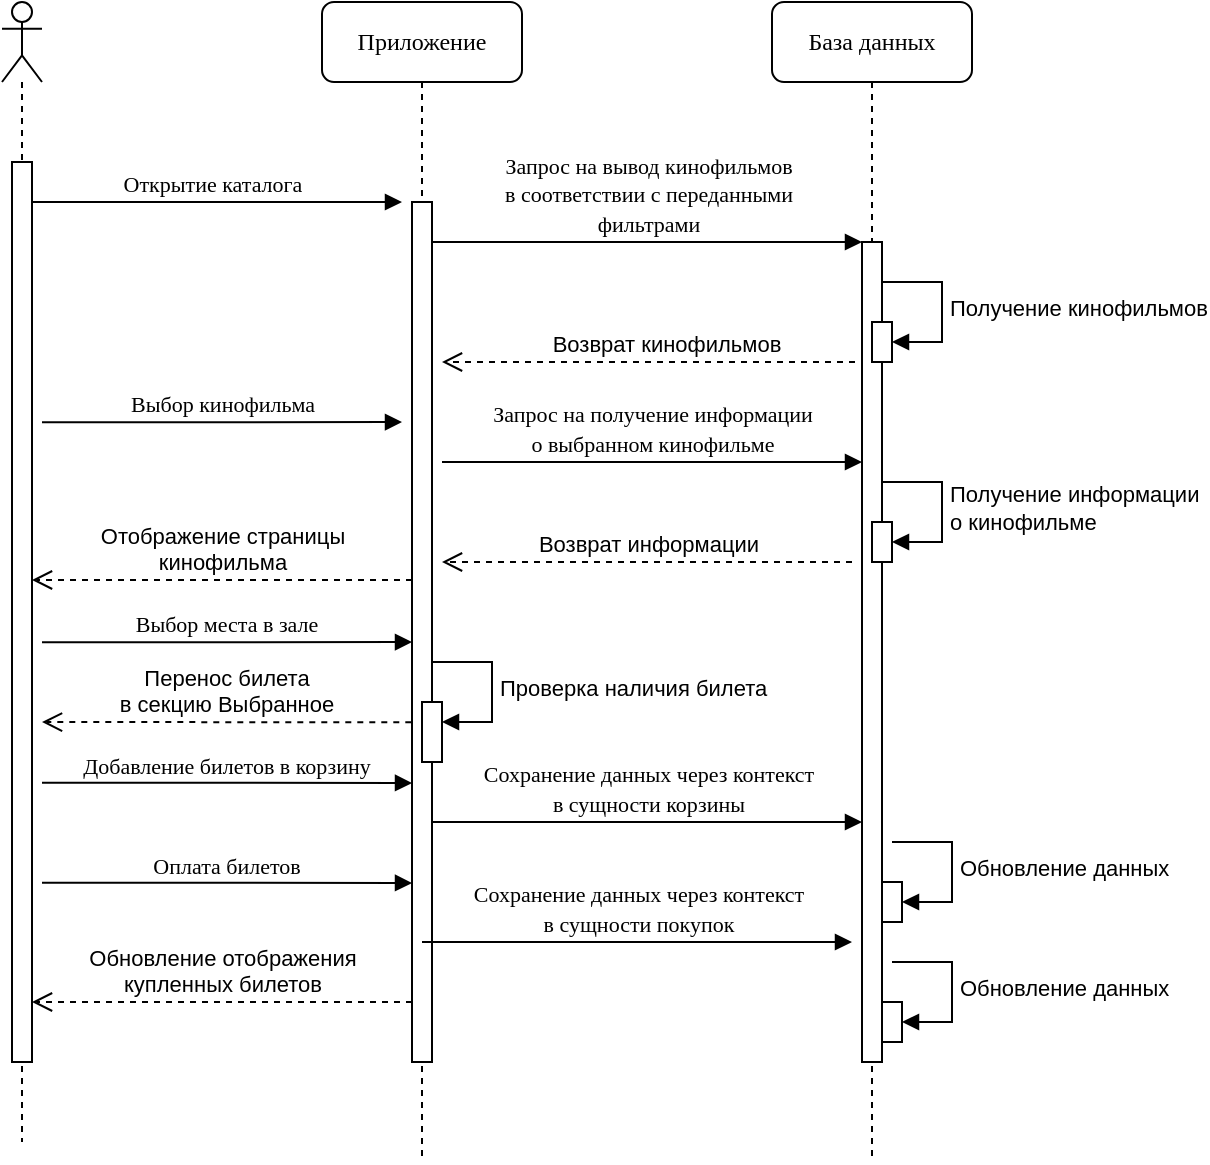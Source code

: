 <mxfile version="25.0.3">
  <diagram name="Page-1" id="13e1069c-82ec-6db2-03f1-153e76fe0fe0">
    <mxGraphModel dx="48" dy="25" grid="1" gridSize="10" guides="1" tooltips="1" connect="1" arrows="1" fold="1" page="1" pageScale="1" pageWidth="1100" pageHeight="850" background="none" math="0" shadow="0">
      <root>
        <mxCell id="0" />
        <mxCell id="1" parent="0" />
        <mxCell id="7baba1c4bc27f4b0-2" value="Приложение" style="shape=umlLifeline;perimeter=lifelinePerimeter;whiteSpace=wrap;html=1;container=1;collapsible=0;recursiveResize=0;outlineConnect=0;rounded=1;shadow=0;comic=0;labelBackgroundColor=none;strokeWidth=1;fontFamily=Verdana;fontSize=12;align=center;" parent="1" vertex="1">
          <mxGeometry x="240" y="80" width="100" height="580" as="geometry" />
        </mxCell>
        <mxCell id="7baba1c4bc27f4b0-10" value="" style="html=1;points=[];perimeter=orthogonalPerimeter;rounded=0;shadow=0;comic=0;labelBackgroundColor=none;strokeWidth=1;fontFamily=Verdana;fontSize=12;align=center;" parent="7baba1c4bc27f4b0-2" vertex="1">
          <mxGeometry x="45" y="100" width="10" height="430" as="geometry" />
        </mxCell>
        <mxCell id="voYhq8gGjPCUMUibBYCb-8" value="Возврат кинофильмов" style="html=1;verticalAlign=bottom;endArrow=open;dashed=1;endSize=8;curved=0;rounded=0;" parent="7baba1c4bc27f4b0-2" edge="1">
          <mxGeometry relative="1" as="geometry">
            <mxPoint x="284.5" y="180" as="sourcePoint" />
            <mxPoint x="60" y="180" as="targetPoint" />
          </mxGeometry>
        </mxCell>
        <mxCell id="voYhq8gGjPCUMUibBYCb-9" value="Отображение страницы&lt;div&gt;кинофильма&lt;/div&gt;" style="html=1;verticalAlign=bottom;endArrow=open;dashed=1;endSize=8;curved=0;rounded=0;" parent="7baba1c4bc27f4b0-2" edge="1">
          <mxGeometry x="0.003" relative="1" as="geometry">
            <mxPoint x="45" y="289" as="sourcePoint" />
            <mxPoint x="-145" y="289" as="targetPoint" />
            <mxPoint as="offset" />
          </mxGeometry>
        </mxCell>
        <mxCell id="voYhq8gGjPCUMUibBYCb-16" value="&lt;font style=&quot;font-size: 11px;&quot;&gt;Выбор места в зале&lt;/font&gt;" style="html=1;verticalAlign=bottom;endArrow=block;labelBackgroundColor=none;fontFamily=Verdana;fontSize=12;edgeStyle=elbowEdgeStyle;elbow=vertical;entryX=-0.011;entryY=0.477;entryDx=0;entryDy=0;entryPerimeter=0;" parent="7baba1c4bc27f4b0-2" edge="1">
          <mxGeometry relative="1" as="geometry">
            <mxPoint x="-140" y="320.17" as="sourcePoint" />
            <mxPoint x="45" y="320" as="targetPoint" />
          </mxGeometry>
        </mxCell>
        <mxCell id="voYhq8gGjPCUMUibBYCb-22" value="&lt;font style=&quot;font-size: 11px;&quot;&gt;Добавление билетов в корзину&lt;/font&gt;" style="html=1;verticalAlign=bottom;endArrow=block;labelBackgroundColor=none;fontFamily=Verdana;fontSize=12;edgeStyle=elbowEdgeStyle;elbow=vertical;entryX=-0.011;entryY=0.477;entryDx=0;entryDy=0;entryPerimeter=0;" parent="7baba1c4bc27f4b0-2" edge="1">
          <mxGeometry relative="1" as="geometry">
            <mxPoint x="-140" y="390.34" as="sourcePoint" />
            <mxPoint x="45" y="390.17" as="targetPoint" />
          </mxGeometry>
        </mxCell>
        <mxCell id="ys7FztA4TdzvWo9HPw_2-4" value="&lt;font style=&quot;font-size: 11px;&quot;&gt;Оплата билетов&lt;/font&gt;" style="html=1;verticalAlign=bottom;endArrow=block;labelBackgroundColor=none;fontFamily=Verdana;fontSize=12;edgeStyle=elbowEdgeStyle;elbow=vertical;entryX=-0.011;entryY=0.477;entryDx=0;entryDy=0;entryPerimeter=0;" edge="1" parent="7baba1c4bc27f4b0-2">
          <mxGeometry relative="1" as="geometry">
            <mxPoint x="-140" y="440.34" as="sourcePoint" />
            <mxPoint x="45" y="440.17" as="targetPoint" />
          </mxGeometry>
        </mxCell>
        <mxCell id="ys7FztA4TdzvWo9HPw_2-8" value="Обновление отображения&lt;div&gt;купленных билетов&lt;/div&gt;" style="html=1;verticalAlign=bottom;endArrow=open;dashed=1;endSize=8;curved=0;rounded=0;" edge="1" parent="7baba1c4bc27f4b0-2">
          <mxGeometry x="0.003" relative="1" as="geometry">
            <mxPoint x="45" y="500" as="sourcePoint" />
            <mxPoint x="-145" y="500" as="targetPoint" />
            <mxPoint as="offset" />
          </mxGeometry>
        </mxCell>
        <mxCell id="ys7FztA4TdzvWo9HPw_2-9" value="" style="html=1;points=[[0,0,0,0,5],[0,1,0,0,-5],[1,0,0,0,5],[1,1,0,0,-5]];perimeter=orthogonalPerimeter;outlineConnect=0;targetShapes=umlLifeline;portConstraint=eastwest;newEdgeStyle={&quot;curved&quot;:0,&quot;rounded&quot;:0};" vertex="1" parent="7baba1c4bc27f4b0-2">
          <mxGeometry x="50" y="350" width="10" height="30" as="geometry" />
        </mxCell>
        <mxCell id="ys7FztA4TdzvWo9HPw_2-10" value="Проверка наличия билета" style="html=1;align=left;spacingLeft=2;endArrow=block;rounded=0;edgeStyle=orthogonalEdgeStyle;curved=0;rounded=0;" edge="1" target="ys7FztA4TdzvWo9HPw_2-9" parent="7baba1c4bc27f4b0-2">
          <mxGeometry relative="1" as="geometry">
            <mxPoint x="55" y="330" as="sourcePoint" />
            <Array as="points">
              <mxPoint x="85" y="360" />
            </Array>
          </mxGeometry>
        </mxCell>
        <mxCell id="7baba1c4bc27f4b0-3" value="База данных" style="shape=umlLifeline;perimeter=lifelinePerimeter;whiteSpace=wrap;html=1;container=1;collapsible=0;recursiveResize=0;outlineConnect=0;rounded=1;shadow=0;comic=0;labelBackgroundColor=none;strokeWidth=1;fontFamily=Verdana;fontSize=12;align=center;" parent="1" vertex="1">
          <mxGeometry x="465" y="80" width="100" height="580" as="geometry" />
        </mxCell>
        <mxCell id="7baba1c4bc27f4b0-13" value="" style="html=1;points=[];perimeter=orthogonalPerimeter;rounded=0;shadow=0;comic=0;labelBackgroundColor=none;strokeWidth=1;fontFamily=Verdana;fontSize=12;align=center;" parent="7baba1c4bc27f4b0-3" vertex="1">
          <mxGeometry x="45" y="120" width="10" height="410" as="geometry" />
        </mxCell>
        <mxCell id="voYhq8gGjPCUMUibBYCb-6" value="" style="html=1;points=[[0,0,0,0,5],[0,1,0,0,-5],[1,0,0,0,5],[1,1,0,0,-5]];perimeter=orthogonalPerimeter;outlineConnect=0;targetShapes=umlLifeline;portConstraint=eastwest;newEdgeStyle={&quot;curved&quot;:0,&quot;rounded&quot;:0};" parent="7baba1c4bc27f4b0-3" vertex="1">
          <mxGeometry x="50" y="160" width="10" height="20" as="geometry" />
        </mxCell>
        <mxCell id="voYhq8gGjPCUMUibBYCb-7" value="Получение кинофильмов" style="html=1;align=left;spacingLeft=2;endArrow=block;rounded=0;edgeStyle=orthogonalEdgeStyle;curved=0;rounded=0;" parent="7baba1c4bc27f4b0-3" target="voYhq8gGjPCUMUibBYCb-6" edge="1">
          <mxGeometry relative="1" as="geometry">
            <mxPoint x="55" y="140" as="sourcePoint" />
            <Array as="points">
              <mxPoint x="85" y="170" />
            </Array>
          </mxGeometry>
        </mxCell>
        <mxCell id="voYhq8gGjPCUMUibBYCb-13" value="" style="html=1;points=[[0,0,0,0,5],[0,1,0,0,-5],[1,0,0,0,5],[1,1,0,0,-5]];perimeter=orthogonalPerimeter;outlineConnect=0;targetShapes=umlLifeline;portConstraint=eastwest;newEdgeStyle={&quot;curved&quot;:0,&quot;rounded&quot;:0};" parent="7baba1c4bc27f4b0-3" vertex="1">
          <mxGeometry x="50" y="260" width="10" height="20" as="geometry" />
        </mxCell>
        <mxCell id="voYhq8gGjPCUMUibBYCb-14" value="Получение информации&lt;div&gt;о кинофильме&lt;/div&gt;" style="html=1;align=left;spacingLeft=2;endArrow=block;rounded=0;edgeStyle=orthogonalEdgeStyle;curved=0;rounded=0;" parent="7baba1c4bc27f4b0-3" target="voYhq8gGjPCUMUibBYCb-13" edge="1">
          <mxGeometry relative="1" as="geometry">
            <mxPoint x="55" y="240" as="sourcePoint" />
            <Array as="points">
              <mxPoint x="85" y="270" />
            </Array>
          </mxGeometry>
        </mxCell>
        <mxCell id="ys7FztA4TdzvWo9HPw_2-1" value="&lt;span style=&quot;font-size: 11px;&quot;&gt;Сохранение данных через контекст&lt;/span&gt;&lt;div&gt;&lt;span style=&quot;font-size: 11px;&quot;&gt;в сущности корзины&lt;/span&gt;&lt;/div&gt;" style="html=1;verticalAlign=bottom;endArrow=block;entryX=0;entryY=0;labelBackgroundColor=none;fontFamily=Verdana;fontSize=12;edgeStyle=elbowEdgeStyle;elbow=vertical;" edge="1" parent="7baba1c4bc27f4b0-3">
          <mxGeometry relative="1" as="geometry">
            <mxPoint x="-170" y="410" as="sourcePoint" />
            <mxPoint x="45" y="410" as="targetPoint" />
          </mxGeometry>
        </mxCell>
        <mxCell id="ys7FztA4TdzvWo9HPw_2-2" value="" style="html=1;points=[[0,0,0,0,5],[0,1,0,0,-5],[1,0,0,0,5],[1,1,0,0,-5]];perimeter=orthogonalPerimeter;outlineConnect=0;targetShapes=umlLifeline;portConstraint=eastwest;newEdgeStyle={&quot;curved&quot;:0,&quot;rounded&quot;:0};" vertex="1" parent="7baba1c4bc27f4b0-3">
          <mxGeometry x="55" y="440" width="10" height="20" as="geometry" />
        </mxCell>
        <mxCell id="ys7FztA4TdzvWo9HPw_2-3" value="Обновление данных" style="html=1;align=left;spacingLeft=2;endArrow=block;rounded=0;edgeStyle=orthogonalEdgeStyle;curved=0;rounded=0;" edge="1" parent="7baba1c4bc27f4b0-3" target="ys7FztA4TdzvWo9HPw_2-2">
          <mxGeometry relative="1" as="geometry">
            <mxPoint x="60" y="420" as="sourcePoint" />
            <Array as="points">
              <mxPoint x="90" y="450" />
            </Array>
          </mxGeometry>
        </mxCell>
        <mxCell id="ys7FztA4TdzvWo9HPw_2-6" value="" style="html=1;points=[[0,0,0,0,5],[0,1,0,0,-5],[1,0,0,0,5],[1,1,0,0,-5]];perimeter=orthogonalPerimeter;outlineConnect=0;targetShapes=umlLifeline;portConstraint=eastwest;newEdgeStyle={&quot;curved&quot;:0,&quot;rounded&quot;:0};" vertex="1" parent="7baba1c4bc27f4b0-3">
          <mxGeometry x="55" y="500" width="10" height="20" as="geometry" />
        </mxCell>
        <mxCell id="ys7FztA4TdzvWo9HPw_2-7" value="Обновление данных" style="html=1;align=left;spacingLeft=2;endArrow=block;rounded=0;edgeStyle=orthogonalEdgeStyle;curved=0;rounded=0;" edge="1" parent="7baba1c4bc27f4b0-3" target="ys7FztA4TdzvWo9HPw_2-6">
          <mxGeometry relative="1" as="geometry">
            <mxPoint x="60" y="480" as="sourcePoint" />
            <Array as="points">
              <mxPoint x="90" y="510" />
            </Array>
          </mxGeometry>
        </mxCell>
        <mxCell id="7baba1c4bc27f4b0-11" value="&lt;font style=&quot;font-size: 11px;&quot;&gt;Открытие каталога&lt;/font&gt;" style="html=1;verticalAlign=bottom;endArrow=block;labelBackgroundColor=none;fontFamily=Verdana;fontSize=12;edgeStyle=elbowEdgeStyle;elbow=vertical;" parent="1" source="voYhq8gGjPCUMUibBYCb-4" edge="1">
          <mxGeometry relative="1" as="geometry">
            <mxPoint x="190" y="180" as="sourcePoint" />
            <mxPoint x="280" y="180" as="targetPoint" />
          </mxGeometry>
        </mxCell>
        <mxCell id="7baba1c4bc27f4b0-14" value="&lt;font style=&quot;font-size: 11px;&quot;&gt;Запрос на вывод&amp;nbsp;&lt;/font&gt;&lt;span style=&quot;font-size: 11px; background-color: initial;&quot;&gt;кинофильмов&lt;/span&gt;&lt;div&gt;&lt;span style=&quot;font-size: 11px; background-color: initial;&quot;&gt;в соответствии с переданными&lt;/span&gt;&lt;/div&gt;&lt;div&gt;&lt;span style=&quot;font-size: 11px; background-color: initial;&quot;&gt;фильтрами&lt;/span&gt;&lt;/div&gt;" style="html=1;verticalAlign=bottom;endArrow=block;labelBackgroundColor=none;fontFamily=Verdana;fontSize=12;edgeStyle=elbowEdgeStyle;elbow=vertical;" parent="1" source="7baba1c4bc27f4b0-10" edge="1">
          <mxGeometry relative="1" as="geometry">
            <mxPoint x="370" y="200" as="sourcePoint" />
            <mxPoint x="510" y="200" as="targetPoint" />
          </mxGeometry>
        </mxCell>
        <mxCell id="voYhq8gGjPCUMUibBYCb-4" value="" style="shape=umlLifeline;perimeter=lifelinePerimeter;whiteSpace=wrap;html=1;container=1;dropTarget=0;collapsible=0;recursiveResize=0;outlineConnect=0;portConstraint=eastwest;newEdgeStyle={&quot;curved&quot;:0,&quot;rounded&quot;:0};participant=umlActor;" parent="1" vertex="1">
          <mxGeometry x="80" y="80" width="20" height="570" as="geometry" />
        </mxCell>
        <mxCell id="voYhq8gGjPCUMUibBYCb-5" value="" style="html=1;points=[[0,0,0,0,5],[0,1,0,0,-5],[1,0,0,0,5],[1,1,0,0,-5]];perimeter=orthogonalPerimeter;outlineConnect=0;targetShapes=umlLifeline;portConstraint=eastwest;newEdgeStyle={&quot;curved&quot;:0,&quot;rounded&quot;:0};" parent="voYhq8gGjPCUMUibBYCb-4" vertex="1">
          <mxGeometry x="5" y="80" width="10" height="450" as="geometry" />
        </mxCell>
        <mxCell id="voYhq8gGjPCUMUibBYCb-10" value="&lt;font style=&quot;font-size: 11px;&quot;&gt;Выбор кинофильма&lt;/font&gt;" style="html=1;verticalAlign=bottom;endArrow=block;labelBackgroundColor=none;fontFamily=Verdana;fontSize=12;edgeStyle=elbowEdgeStyle;elbow=vertical;" parent="1" edge="1">
          <mxGeometry relative="1" as="geometry">
            <mxPoint x="100" y="290.17" as="sourcePoint" />
            <mxPoint x="280" y="290" as="targetPoint" />
          </mxGeometry>
        </mxCell>
        <mxCell id="voYhq8gGjPCUMUibBYCb-11" value="&lt;font style=&quot;font-size: 11px;&quot;&gt;Запрос на получение информации&lt;/font&gt;&lt;div&gt;&lt;font style=&quot;font-size: 11px;&quot;&gt;о выбранном кинофильме&lt;/font&gt;&lt;/div&gt;" style="html=1;verticalAlign=bottom;endArrow=block;labelBackgroundColor=none;fontFamily=Verdana;fontSize=12;edgeStyle=elbowEdgeStyle;elbow=vertical;" parent="1" edge="1">
          <mxGeometry relative="1" as="geometry">
            <mxPoint x="300" y="310" as="sourcePoint" />
            <mxPoint x="510" y="310" as="targetPoint" />
          </mxGeometry>
        </mxCell>
        <mxCell id="voYhq8gGjPCUMUibBYCb-15" value="Возврат информации" style="html=1;verticalAlign=bottom;endArrow=open;dashed=1;endSize=8;curved=0;rounded=0;" parent="1" edge="1">
          <mxGeometry relative="1" as="geometry">
            <mxPoint x="505" y="360" as="sourcePoint" />
            <mxPoint x="300" y="360" as="targetPoint" />
          </mxGeometry>
        </mxCell>
        <mxCell id="voYhq8gGjPCUMUibBYCb-20" value="Перенос билета&lt;div&gt;в секцию Выбранное&lt;/div&gt;" style="html=1;verticalAlign=bottom;endArrow=open;dashed=1;endSize=8;curved=0;rounded=0;exitX=-0.035;exitY=0.605;exitDx=0;exitDy=0;exitPerimeter=0;" parent="1" edge="1" source="7baba1c4bc27f4b0-10">
          <mxGeometry x="0.003" relative="1" as="geometry">
            <mxPoint x="280" y="440" as="sourcePoint" />
            <mxPoint x="100" y="440" as="targetPoint" />
            <mxPoint as="offset" />
          </mxGeometry>
        </mxCell>
        <mxCell id="ys7FztA4TdzvWo9HPw_2-5" value="&lt;span style=&quot;font-size: 11px;&quot;&gt;Сохранение данных через контекст&lt;/span&gt;&lt;div&gt;&lt;span style=&quot;font-size: 11px;&quot;&gt;в сущности покупок&lt;/span&gt;&lt;/div&gt;" style="html=1;verticalAlign=bottom;endArrow=block;entryX=0;entryY=0;labelBackgroundColor=none;fontFamily=Verdana;fontSize=12;edgeStyle=elbowEdgeStyle;elbow=vertical;" edge="1" parent="1">
          <mxGeometry relative="1" as="geometry">
            <mxPoint x="290" y="550" as="sourcePoint" />
            <mxPoint x="505" y="550" as="targetPoint" />
          </mxGeometry>
        </mxCell>
      </root>
    </mxGraphModel>
  </diagram>
</mxfile>
